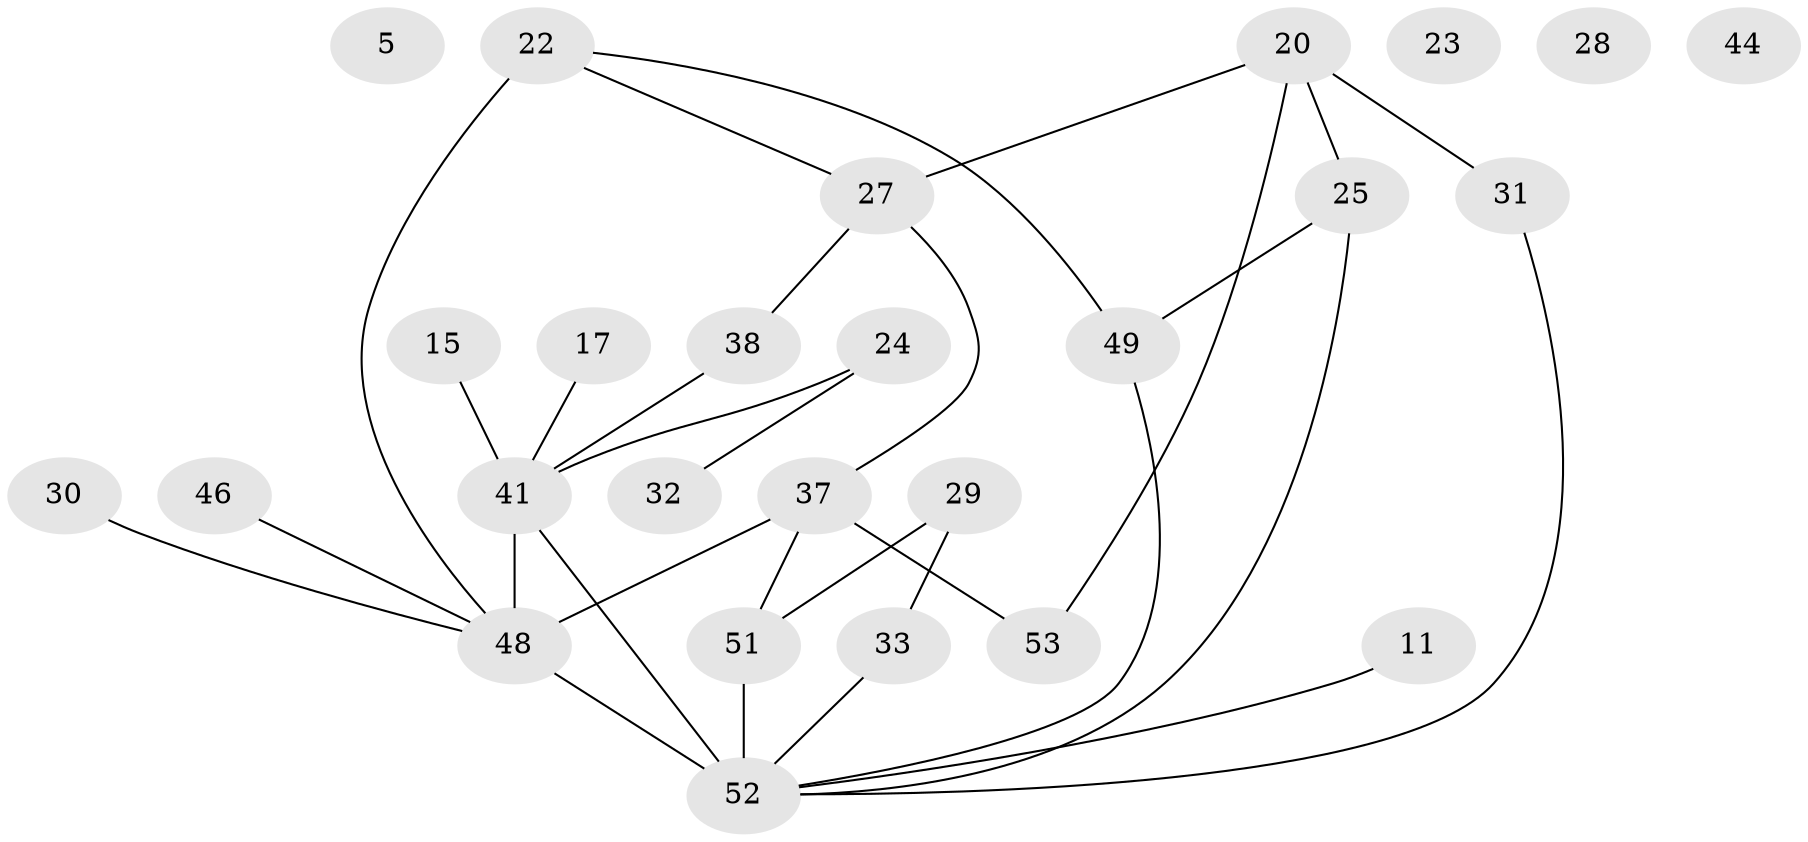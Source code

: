 // original degree distribution, {3: 0.2641509433962264, 2: 0.16981132075471697, 4: 0.16981132075471697, 5: 0.1320754716981132, 0: 0.07547169811320754, 6: 0.05660377358490566, 1: 0.1320754716981132}
// Generated by graph-tools (version 1.1) at 2025/39/03/09/25 04:39:45]
// undirected, 26 vertices, 31 edges
graph export_dot {
graph [start="1"]
  node [color=gray90,style=filled];
  5;
  11;
  15;
  17;
  20;
  22;
  23;
  24 [super="+2"];
  25 [super="+21"];
  27;
  28;
  29 [super="+14"];
  30;
  31;
  32;
  33 [super="+16"];
  37;
  38;
  41 [super="+13+36+40"];
  44;
  46;
  48 [super="+12+42+10+19+47"];
  49 [super="+34"];
  51 [super="+26+43"];
  52 [super="+4+45+50"];
  53;
  11 -- 52;
  15 -- 41;
  17 -- 41;
  20 -- 27;
  20 -- 31;
  20 -- 53;
  20 -- 25;
  22 -- 27;
  22 -- 49 [weight=2];
  22 -- 48 [weight=3];
  24 -- 32;
  24 -- 41 [weight=2];
  25 -- 49 [weight=2];
  25 -- 52;
  27 -- 37;
  27 -- 38;
  29 -- 33;
  29 -- 51;
  30 -- 48 [weight=2];
  31 -- 52;
  33 -- 52;
  37 -- 53;
  37 -- 48;
  37 -- 51;
  38 -- 41;
  41 -- 52 [weight=2];
  41 -- 48 [weight=7];
  46 -- 48;
  48 -- 52 [weight=5];
  49 -- 52;
  51 -- 52 [weight=3];
}
